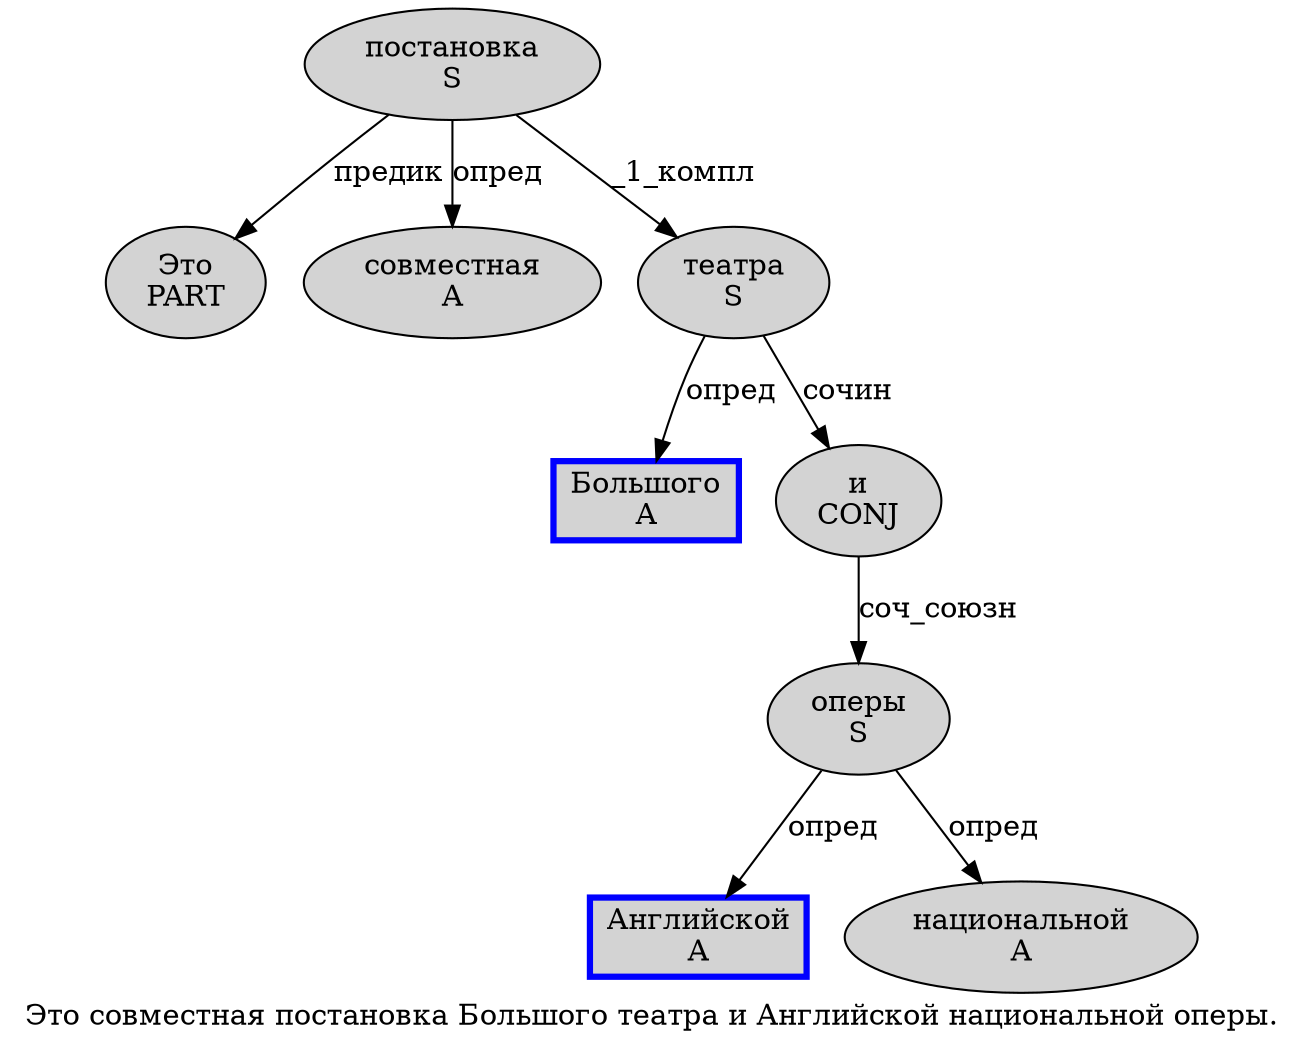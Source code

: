 digraph SENTENCE_252 {
	graph [label="Это совместная постановка Большого театра и Английской национальной оперы."]
	node [style=filled]
		0 [label="Это
PART" color="" fillcolor=lightgray penwidth=1 shape=ellipse]
		1 [label="совместная
A" color="" fillcolor=lightgray penwidth=1 shape=ellipse]
		2 [label="постановка
S" color="" fillcolor=lightgray penwidth=1 shape=ellipse]
		3 [label="Большого
A" color=blue fillcolor=lightgray penwidth=3 shape=box]
		4 [label="театра
S" color="" fillcolor=lightgray penwidth=1 shape=ellipse]
		5 [label="и
CONJ" color="" fillcolor=lightgray penwidth=1 shape=ellipse]
		6 [label="Английской
A" color=blue fillcolor=lightgray penwidth=3 shape=box]
		7 [label="национальной
A" color="" fillcolor=lightgray penwidth=1 shape=ellipse]
		8 [label="оперы
S" color="" fillcolor=lightgray penwidth=1 shape=ellipse]
			5 -> 8 [label="соч_союзн"]
			2 -> 0 [label="предик"]
			2 -> 1 [label="опред"]
			2 -> 4 [label="_1_компл"]
			8 -> 6 [label="опред"]
			8 -> 7 [label="опред"]
			4 -> 3 [label="опред"]
			4 -> 5 [label="сочин"]
}